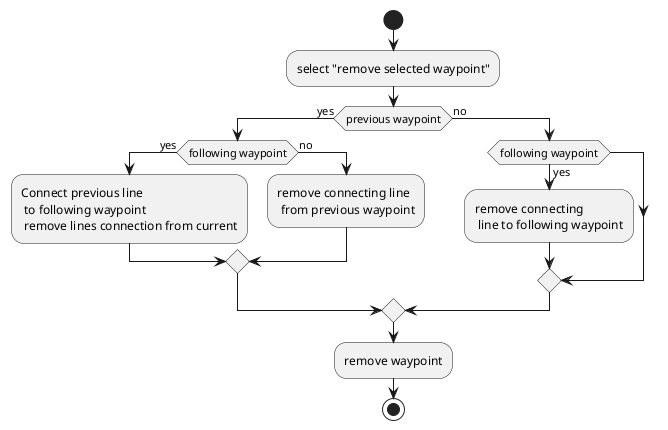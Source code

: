 @startuml
start
:select "remove selected waypoint";
if (previous waypoint) then (yes)
  if (following waypoint) then (yes)
    :Connect previous line\n to following waypoint\n remove lines connection from current;
  else (no)
    :remove connecting line\n from previous waypoint;
    endif
else (no)
  if (following waypoint) then (yes)
    :remove connecting\n line to following waypoint;
  endif
endif
:remove waypoint;
stop
@enduml
